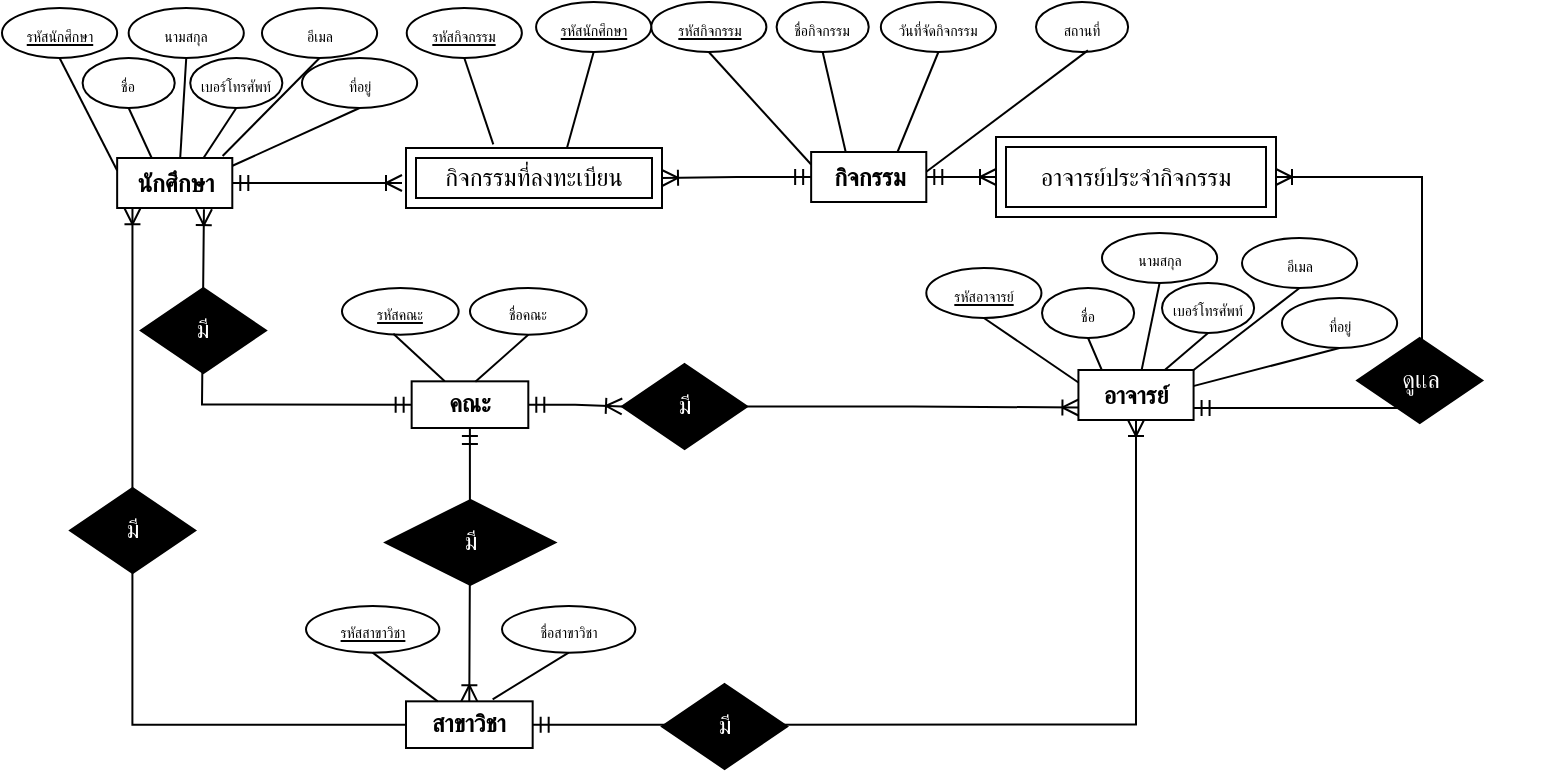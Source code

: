 <mxfile version="24.3.1" type="github">
  <diagram name="Page-1" id="Z7z0Qt7tvom0Vc7sJGzn">
    <mxGraphModel dx="956" dy="547" grid="1" gridSize="10" guides="1" tooltips="1" connect="1" arrows="1" fold="1" page="1" pageScale="1" pageWidth="850" pageHeight="1100" math="0" shadow="0">
      <root>
        <mxCell id="0" />
        <mxCell id="1" parent="0" />
        <mxCell id="U7k5jg-HHK9Sq3g-oKlF-40" value="" style="group" vertex="1" connectable="0" parent="1">
          <mxGeometry x="240" y="420" width="122.32" height="70" as="geometry" />
        </mxCell>
        <mxCell id="U7k5jg-HHK9Sq3g-oKlF-1" value="&lt;b&gt;คณะ&lt;/b&gt;" style="whiteSpace=wrap;html=1;align=center;" vertex="1" parent="U7k5jg-HHK9Sq3g-oKlF-40">
          <mxGeometry x="34.824" y="46.667" width="58.331" height="23.333" as="geometry" />
        </mxCell>
        <mxCell id="U7k5jg-HHK9Sq3g-oKlF-2" value="&lt;font style=&quot;font-size: 7px;&quot;&gt;รหัสคณะ&lt;/font&gt;" style="ellipse;whiteSpace=wrap;html=1;align=center;fontStyle=4;" vertex="1" parent="U7k5jg-HHK9Sq3g-oKlF-40">
          <mxGeometry width="58.331" height="23.333" as="geometry" />
        </mxCell>
        <mxCell id="U7k5jg-HHK9Sq3g-oKlF-3" value="&lt;font style=&quot;font-size: 7px;&quot;&gt;ชื่อคณะ&lt;/font&gt;" style="ellipse;whiteSpace=wrap;html=1;align=center;" vertex="1" parent="U7k5jg-HHK9Sq3g-oKlF-40">
          <mxGeometry x="63.989" width="58.331" height="23.333" as="geometry" />
        </mxCell>
        <mxCell id="U7k5jg-HHK9Sq3g-oKlF-4" style="rounded=0;orthogonalLoop=1;jettySize=auto;html=1;entryX=0.543;entryY=0.982;entryDx=0;entryDy=0;entryPerimeter=0;endArrow=none;endFill=0;" edge="1" parent="U7k5jg-HHK9Sq3g-oKlF-40" source="U7k5jg-HHK9Sq3g-oKlF-1">
          <mxGeometry relative="1" as="geometry">
            <mxPoint x="25.666" y="22.913" as="targetPoint" />
          </mxGeometry>
        </mxCell>
        <mxCell id="U7k5jg-HHK9Sq3g-oKlF-5" style="rounded=0;orthogonalLoop=1;jettySize=auto;html=1;entryX=0.543;entryY=0.982;entryDx=0;entryDy=0;entryPerimeter=0;endArrow=none;endFill=0;exitX=0.546;exitY=0.011;exitDx=0;exitDy=0;exitPerimeter=0;" edge="1" parent="U7k5jg-HHK9Sq3g-oKlF-40" source="U7k5jg-HHK9Sq3g-oKlF-1">
          <mxGeometry relative="1" as="geometry">
            <mxPoint x="118.82" y="47.25" as="sourcePoint" />
            <mxPoint x="93.155" y="23.333" as="targetPoint" />
          </mxGeometry>
        </mxCell>
        <mxCell id="U7k5jg-HHK9Sq3g-oKlF-41" value="" style="group" vertex="1" connectable="0" parent="1">
          <mxGeometry x="222" y="579" width="150" height="70" as="geometry" />
        </mxCell>
        <mxCell id="U7k5jg-HHK9Sq3g-oKlF-6" value="&lt;b&gt;สาขาวิชา&lt;/b&gt;" style="whiteSpace=wrap;html=1;align=center;" vertex="1" parent="U7k5jg-HHK9Sq3g-oKlF-41">
          <mxGeometry x="50" y="47.667" width="63.333" height="23.333" as="geometry" />
        </mxCell>
        <mxCell id="U7k5jg-HHK9Sq3g-oKlF-7" value="&lt;font style=&quot;font-size: 7px;&quot;&gt;รหัสสาขาวิชา&lt;/font&gt;" style="ellipse;whiteSpace=wrap;html=1;align=center;fontStyle=4;" vertex="1" parent="U7k5jg-HHK9Sq3g-oKlF-41">
          <mxGeometry width="66.667" height="23.333" as="geometry" />
        </mxCell>
        <mxCell id="U7k5jg-HHK9Sq3g-oKlF-8" value="&lt;font style=&quot;font-size: 7px;&quot;&gt;ชื่อสาขาวิชา&lt;/font&gt;" style="ellipse;whiteSpace=wrap;html=1;align=center;" vertex="1" parent="U7k5jg-HHK9Sq3g-oKlF-41">
          <mxGeometry x="98.003" width="66.667" height="23.333" as="geometry" />
        </mxCell>
        <mxCell id="U7k5jg-HHK9Sq3g-oKlF-9" style="rounded=0;orthogonalLoop=1;jettySize=auto;html=1;entryX=0.5;entryY=1;entryDx=0;entryDy=0;endArrow=none;endFill=0;exitX=0.25;exitY=0;exitDx=0;exitDy=0;" edge="1" parent="U7k5jg-HHK9Sq3g-oKlF-41" source="U7k5jg-HHK9Sq3g-oKlF-6" target="U7k5jg-HHK9Sq3g-oKlF-7">
          <mxGeometry relative="1" as="geometry">
            <mxPoint x="64.667" y="53.083" as="sourcePoint" />
            <mxPoint x="35.333" y="29.167" as="targetPoint" />
          </mxGeometry>
        </mxCell>
        <mxCell id="U7k5jg-HHK9Sq3g-oKlF-10" style="rounded=0;orthogonalLoop=1;jettySize=auto;html=1;entryX=0.5;entryY=1;entryDx=0;entryDy=0;endArrow=none;endFill=0;" edge="1" parent="U7k5jg-HHK9Sq3g-oKlF-41" target="U7k5jg-HHK9Sq3g-oKlF-8">
          <mxGeometry relative="1" as="geometry">
            <mxPoint x="93.333" y="46.667" as="sourcePoint" />
            <mxPoint x="116.667" y="29.167" as="targetPoint" />
          </mxGeometry>
        </mxCell>
        <mxCell id="U7k5jg-HHK9Sq3g-oKlF-44" value="" style="group" vertex="1" connectable="0" parent="1">
          <mxGeometry x="610" y="397.5" width="230.3" height="100" as="geometry" />
        </mxCell>
        <mxCell id="U7k5jg-HHK9Sq3g-oKlF-45" value="" style="group" vertex="1" connectable="0" parent="U7k5jg-HHK9Sq3g-oKlF-44">
          <mxGeometry width="230.3" height="100" as="geometry" />
        </mxCell>
        <mxCell id="U7k5jg-HHK9Sq3g-oKlF-46" value="&lt;font style=&quot;font-size: 7px;&quot;&gt;ที่อยู่&lt;/font&gt;" style="ellipse;whiteSpace=wrap;html=1;align=center;" vertex="1" parent="U7k5jg-HHK9Sq3g-oKlF-45">
          <mxGeometry x="99.995" y="27.5" width="57.575" height="25" as="geometry" />
        </mxCell>
        <mxCell id="U7k5jg-HHK9Sq3g-oKlF-47" value="&lt;font style=&quot;font-size: 7px;&quot;&gt;อีเมล&lt;/font&gt;" style="ellipse;whiteSpace=wrap;html=1;align=center;" vertex="1" parent="U7k5jg-HHK9Sq3g-oKlF-45">
          <mxGeometry x="80.005" y="-2.5" width="57.575" height="25" as="geometry" />
        </mxCell>
        <mxCell id="U7k5jg-HHK9Sq3g-oKlF-49" value="&lt;font style=&quot;font-size: 7px;&quot;&gt;เบอร์โทรศัพท์&lt;/font&gt;" style="ellipse;whiteSpace=wrap;html=1;align=center;" vertex="1" parent="U7k5jg-HHK9Sq3g-oKlF-45">
          <mxGeometry x="40" y="20" width="46.06" height="25" as="geometry" />
        </mxCell>
        <mxCell id="U7k5jg-HHK9Sq3g-oKlF-50" style="rounded=0;orthogonalLoop=1;jettySize=auto;html=1;exitX=0.547;exitY=0.023;exitDx=0;exitDy=0;entryX=0.5;entryY=1;entryDx=0;entryDy=0;endArrow=none;endFill=0;exitPerimeter=0;" edge="1" parent="U7k5jg-HHK9Sq3g-oKlF-45" source="U7k5jg-HHK9Sq3g-oKlF-54" target="U7k5jg-HHK9Sq3g-oKlF-58">
          <mxGeometry relative="1" as="geometry" />
        </mxCell>
        <mxCell id="U7k5jg-HHK9Sq3g-oKlF-51" style="rounded=0;orthogonalLoop=1;jettySize=auto;html=1;exitX=0.75;exitY=0;exitDx=0;exitDy=0;entryX=0.5;entryY=1;entryDx=0;entryDy=0;endArrow=none;endFill=0;" edge="1" parent="U7k5jg-HHK9Sq3g-oKlF-45" source="U7k5jg-HHK9Sq3g-oKlF-54" target="U7k5jg-HHK9Sq3g-oKlF-49">
          <mxGeometry relative="1" as="geometry" />
        </mxCell>
        <mxCell id="U7k5jg-HHK9Sq3g-oKlF-52" style="rounded=0;orthogonalLoop=1;jettySize=auto;html=1;exitX=1;exitY=0;exitDx=0;exitDy=0;entryX=0.5;entryY=1;entryDx=0;entryDy=0;endArrow=none;endFill=0;" edge="1" parent="U7k5jg-HHK9Sq3g-oKlF-45" source="U7k5jg-HHK9Sq3g-oKlF-54" target="U7k5jg-HHK9Sq3g-oKlF-47">
          <mxGeometry relative="1" as="geometry" />
        </mxCell>
        <mxCell id="U7k5jg-HHK9Sq3g-oKlF-53" style="rounded=0;orthogonalLoop=1;jettySize=auto;html=1;exitX=0.988;exitY=0.327;exitDx=0;exitDy=0;entryX=0.5;entryY=1;entryDx=0;entryDy=0;endArrow=none;endFill=0;exitPerimeter=0;" edge="1" parent="U7k5jg-HHK9Sq3g-oKlF-45" source="U7k5jg-HHK9Sq3g-oKlF-54" target="U7k5jg-HHK9Sq3g-oKlF-46">
          <mxGeometry relative="1" as="geometry">
            <mxPoint x="141.513" y="62.5" as="targetPoint" />
          </mxGeometry>
        </mxCell>
        <mxCell id="U7k5jg-HHK9Sq3g-oKlF-56" style="rounded=0;orthogonalLoop=1;jettySize=auto;html=1;entryX=0.5;entryY=1;entryDx=0;entryDy=0;endArrow=none;endFill=0;" edge="1" parent="U7k5jg-HHK9Sq3g-oKlF-45" source="U7k5jg-HHK9Sq3g-oKlF-54" target="U7k5jg-HHK9Sq3g-oKlF-57">
          <mxGeometry relative="1" as="geometry">
            <mxPoint x="34.999" y="75" as="sourcePoint" />
            <mxPoint x="55.15" y="50" as="targetPoint" />
            <Array as="points">
              <mxPoint x="14.848" y="75" />
            </Array>
          </mxGeometry>
        </mxCell>
        <mxCell id="U7k5jg-HHK9Sq3g-oKlF-57" value="&lt;font style=&quot;font-size: 7px;&quot;&gt;ชื่อ&lt;/font&gt;" style="ellipse;whiteSpace=wrap;html=1;align=center;" vertex="1" parent="U7k5jg-HHK9Sq3g-oKlF-45">
          <mxGeometry x="-19.997" y="22.5" width="46.06" height="25" as="geometry" />
        </mxCell>
        <mxCell id="U7k5jg-HHK9Sq3g-oKlF-58" value="&lt;font style=&quot;font-size: 7px;&quot;&gt;นามสกุล&lt;/font&gt;" style="ellipse;whiteSpace=wrap;html=1;align=center;" vertex="1" parent="U7k5jg-HHK9Sq3g-oKlF-45">
          <mxGeometry x="10.003" y="-5" width="57.575" height="25" as="geometry" />
        </mxCell>
        <mxCell id="U7k5jg-HHK9Sq3g-oKlF-54" value="&lt;b&gt;อาจารย์&lt;/b&gt;" style="whiteSpace=wrap;html=1;align=center;" vertex="1" parent="U7k5jg-HHK9Sq3g-oKlF-45">
          <mxGeometry x="-1.785" y="63.5" width="57.575" height="25" as="geometry" />
        </mxCell>
        <mxCell id="U7k5jg-HHK9Sq3g-oKlF-120" value="&lt;font color=&quot;#ffffff&quot;&gt;ดูแล&lt;/font&gt;" style="shape=rhombus;perimeter=rhombusPerimeter;whiteSpace=wrap;html=1;align=center;strokeColor=#000000;fillColor=#000000;" vertex="1" parent="U7k5jg-HHK9Sq3g-oKlF-45">
          <mxGeometry x="137.58" y="47.5" width="62.58" height="42.5" as="geometry" />
        </mxCell>
        <mxCell id="U7k5jg-HHK9Sq3g-oKlF-34" value="&lt;font style=&quot;font-size: 7px;&quot;&gt;ที่อยู่&lt;/font&gt;" style="ellipse;whiteSpace=wrap;html=1;align=center;" vertex="1" parent="1">
          <mxGeometry x="220.005" y="305" width="57.575" height="25" as="geometry" />
        </mxCell>
        <mxCell id="U7k5jg-HHK9Sq3g-oKlF-33" value="&lt;font style=&quot;font-size: 7px;&quot;&gt;อีเมล&lt;/font&gt;" style="ellipse;whiteSpace=wrap;html=1;align=center;" vertex="1" parent="1">
          <mxGeometry x="199.995" y="280" width="57.575" height="25" as="geometry" />
        </mxCell>
        <mxCell id="U7k5jg-HHK9Sq3g-oKlF-27" value="&lt;font style=&quot;font-size: 7px;&quot;&gt;รหัสนักศึกษา&lt;/font&gt;" style="ellipse;whiteSpace=wrap;html=1;align=center;fontStyle=4;" vertex="1" parent="1">
          <mxGeometry x="70" y="280" width="57.575" height="25" as="geometry" />
        </mxCell>
        <mxCell id="U7k5jg-HHK9Sq3g-oKlF-32" value="&lt;font style=&quot;font-size: 7px;&quot;&gt;เบอร์โทรศัพท์&lt;/font&gt;" style="ellipse;whiteSpace=wrap;html=1;align=center;" vertex="1" parent="1">
          <mxGeometry x="164.12" y="305" width="46.06" height="25" as="geometry" />
        </mxCell>
        <mxCell id="U7k5jg-HHK9Sq3g-oKlF-35" style="rounded=0;orthogonalLoop=1;jettySize=auto;html=1;exitX=0.547;exitY=0.023;exitDx=0;exitDy=0;entryX=0.5;entryY=1;entryDx=0;entryDy=0;endArrow=none;endFill=0;exitPerimeter=0;" edge="1" parent="1" source="U7k5jg-HHK9Sq3g-oKlF-11" target="U7k5jg-HHK9Sq3g-oKlF-31">
          <mxGeometry relative="1" as="geometry" />
        </mxCell>
        <mxCell id="U7k5jg-HHK9Sq3g-oKlF-36" style="rounded=0;orthogonalLoop=1;jettySize=auto;html=1;exitX=0.75;exitY=0;exitDx=0;exitDy=0;entryX=0.5;entryY=1;entryDx=0;entryDy=0;endArrow=none;endFill=0;" edge="1" parent="1" source="U7k5jg-HHK9Sq3g-oKlF-11" target="U7k5jg-HHK9Sq3g-oKlF-32">
          <mxGeometry relative="1" as="geometry" />
        </mxCell>
        <mxCell id="U7k5jg-HHK9Sq3g-oKlF-37" style="rounded=0;orthogonalLoop=1;jettySize=auto;html=1;exitX=0.916;exitY=-0.04;exitDx=0;exitDy=0;entryX=0.5;entryY=1;entryDx=0;entryDy=0;endArrow=none;endFill=0;exitPerimeter=0;" edge="1" parent="1" source="U7k5jg-HHK9Sq3g-oKlF-11" target="U7k5jg-HHK9Sq3g-oKlF-33">
          <mxGeometry relative="1" as="geometry" />
        </mxCell>
        <mxCell id="U7k5jg-HHK9Sq3g-oKlF-38" style="rounded=0;orthogonalLoop=1;jettySize=auto;html=1;exitX=0.997;exitY=0.16;exitDx=0;exitDy=0;entryX=0.5;entryY=1;entryDx=0;entryDy=0;endArrow=none;endFill=0;exitPerimeter=0;" edge="1" parent="1" source="U7k5jg-HHK9Sq3g-oKlF-11" target="U7k5jg-HHK9Sq3g-oKlF-34">
          <mxGeometry relative="1" as="geometry">
            <mxPoint x="271.513" y="342.5" as="targetPoint" />
          </mxGeometry>
        </mxCell>
        <mxCell id="U7k5jg-HHK9Sq3g-oKlF-101" style="edgeStyle=orthogonalEdgeStyle;rounded=0;orthogonalLoop=1;jettySize=auto;html=1;startArrow=ERmandOne;startFill=0;endArrow=ERoneToMany;endFill=0;" edge="1" parent="1" source="U7k5jg-HHK9Sq3g-oKlF-11">
          <mxGeometry relative="1" as="geometry">
            <mxPoint x="270" y="367.5" as="targetPoint" />
          </mxGeometry>
        </mxCell>
        <mxCell id="U7k5jg-HHK9Sq3g-oKlF-11" value="&lt;b&gt;นักศึกษา&lt;/b&gt;" style="whiteSpace=wrap;html=1;align=center;" vertex="1" parent="1">
          <mxGeometry x="127.575" y="355" width="57.575" height="25" as="geometry" />
        </mxCell>
        <mxCell id="U7k5jg-HHK9Sq3g-oKlF-25" style="rounded=0;orthogonalLoop=1;jettySize=auto;html=1;entryX=0.5;entryY=1;entryDx=0;entryDy=0;endArrow=none;endFill=0;exitX=0;exitY=0.25;exitDx=0;exitDy=0;" edge="1" parent="1" source="U7k5jg-HHK9Sq3g-oKlF-11" target="U7k5jg-HHK9Sq3g-oKlF-27">
          <mxGeometry relative="1" as="geometry">
            <mxPoint x="144.272" y="355" as="sourcePoint" />
            <mxPoint x="116.06" y="330" as="targetPoint" />
          </mxGeometry>
        </mxCell>
        <mxCell id="U7k5jg-HHK9Sq3g-oKlF-26" style="rounded=0;orthogonalLoop=1;jettySize=auto;html=1;entryX=0.5;entryY=1;entryDx=0;entryDy=0;endArrow=none;endFill=0;" edge="1" parent="1" source="U7k5jg-HHK9Sq3g-oKlF-11" target="U7k5jg-HHK9Sq3g-oKlF-30">
          <mxGeometry relative="1" as="geometry">
            <mxPoint x="164.999" y="355" as="sourcePoint" />
            <mxPoint x="185.15" y="330" as="targetPoint" />
            <Array as="points">
              <mxPoint x="144.848" y="355" />
            </Array>
          </mxGeometry>
        </mxCell>
        <mxCell id="U7k5jg-HHK9Sq3g-oKlF-30" value="&lt;font style=&quot;font-size: 7px;&quot;&gt;ชื่อ&lt;/font&gt;" style="ellipse;whiteSpace=wrap;html=1;align=center;" vertex="1" parent="1">
          <mxGeometry x="110.303" y="305" width="46.06" height="25" as="geometry" />
        </mxCell>
        <mxCell id="U7k5jg-HHK9Sq3g-oKlF-31" value="&lt;font style=&quot;font-size: 7px;&quot;&gt;นามสกุล&lt;/font&gt;" style="ellipse;whiteSpace=wrap;html=1;align=center;" vertex="1" parent="1">
          <mxGeometry x="133.333" y="280" width="57.575" height="25" as="geometry" />
        </mxCell>
        <mxCell id="U7k5jg-HHK9Sq3g-oKlF-90" style="edgeStyle=orthogonalEdgeStyle;rounded=0;orthogonalLoop=1;jettySize=auto;html=1;endArrow=ERoneToMany;endFill=0;startArrow=ERmandOne;startFill=0;" edge="1" parent="1" source="U7k5jg-HHK9Sq3g-oKlF-1" target="U7k5jg-HHK9Sq3g-oKlF-6">
          <mxGeometry relative="1" as="geometry" />
        </mxCell>
        <mxCell id="U7k5jg-HHK9Sq3g-oKlF-91" value="&lt;font color=&quot;#ffffff&quot;&gt;มี&lt;/font&gt;" style="shape=rhombus;perimeter=rhombusPerimeter;whiteSpace=wrap;html=1;align=center;fillColor=#000000;" vertex="1" parent="1">
          <mxGeometry x="261.66" y="526" width="85" height="42.5" as="geometry" />
        </mxCell>
        <mxCell id="U7k5jg-HHK9Sq3g-oKlF-85" style="edgeStyle=orthogonalEdgeStyle;rounded=0;orthogonalLoop=1;jettySize=auto;html=1;entryX=0;entryY=0.5;entryDx=0;entryDy=0;endArrow=ERmandOne;endFill=0;startArrow=ERoneToMany;startFill=0;exitX=0.58;exitY=1.023;exitDx=0;exitDy=0;exitPerimeter=0;" edge="1" parent="1" target="U7k5jg-HHK9Sq3g-oKlF-1">
          <mxGeometry relative="1" as="geometry">
            <mxPoint x="170.969" y="380.575" as="sourcePoint" />
            <mxPoint x="284.822" y="478.53" as="targetPoint" />
            <Array as="points">
              <mxPoint x="170" y="381" />
              <mxPoint x="170" y="478" />
            </Array>
          </mxGeometry>
        </mxCell>
        <mxCell id="U7k5jg-HHK9Sq3g-oKlF-86" value="&lt;font color=&quot;#ffffff&quot;&gt;มี&lt;/font&gt;" style="shape=rhombus;perimeter=rhombusPerimeter;whiteSpace=wrap;html=1;align=center;strokeColor=#000000;fillColor=#000000;" vertex="1" parent="1">
          <mxGeometry x="139.42" y="420" width="62.58" height="42.5" as="geometry" />
        </mxCell>
        <mxCell id="U7k5jg-HHK9Sq3g-oKlF-92" style="edgeStyle=orthogonalEdgeStyle;rounded=0;orthogonalLoop=1;jettySize=auto;html=1;entryX=0.133;entryY=1.004;entryDx=0;entryDy=0;entryPerimeter=0;endArrow=ERoneToMany;endFill=0;" edge="1" parent="1" source="U7k5jg-HHK9Sq3g-oKlF-6" target="U7k5jg-HHK9Sq3g-oKlF-11">
          <mxGeometry relative="1" as="geometry" />
        </mxCell>
        <mxCell id="U7k5jg-HHK9Sq3g-oKlF-93" value="&lt;font color=&quot;#ffffff&quot;&gt;มี&lt;/font&gt;" style="shape=rhombus;perimeter=rhombusPerimeter;whiteSpace=wrap;html=1;align=center;strokeColor=#000000;fillColor=#000000;" vertex="1" parent="1">
          <mxGeometry x="104.04" y="520" width="62.58" height="42.5" as="geometry" />
        </mxCell>
        <mxCell id="U7k5jg-HHK9Sq3g-oKlF-97" style="edgeStyle=orthogonalEdgeStyle;rounded=0;orthogonalLoop=1;jettySize=auto;html=1;exitX=1;exitY=0.5;exitDx=0;exitDy=0;entryX=0.5;entryY=1;entryDx=0;entryDy=0;endArrow=ERoneToMany;endFill=0;startArrow=ERmandOne;startFill=0;" edge="1" parent="1" source="U7k5jg-HHK9Sq3g-oKlF-6" target="U7k5jg-HHK9Sq3g-oKlF-54">
          <mxGeometry relative="1" as="geometry" />
        </mxCell>
        <mxCell id="U7k5jg-HHK9Sq3g-oKlF-96" value="&lt;font color=&quot;#ffffff&quot;&gt;มี&lt;/font&gt;" style="shape=rhombus;perimeter=rhombusPerimeter;whiteSpace=wrap;html=1;align=center;strokeColor=#000000;fillColor=#000000;" vertex="1" parent="1">
          <mxGeometry x="400" y="618" width="62.58" height="42.5" as="geometry" />
        </mxCell>
        <mxCell id="U7k5jg-HHK9Sq3g-oKlF-64" value="&lt;font style=&quot;font-size: 7px;&quot;&gt;รหัสกิจกรรม&lt;/font&gt;" style="ellipse;whiteSpace=wrap;html=1;align=center;fontStyle=4;" vertex="1" parent="1">
          <mxGeometry x="394.62" y="277" width="57.575" height="25" as="geometry" />
        </mxCell>
        <mxCell id="U7k5jg-HHK9Sq3g-oKlF-65" value="&lt;font style=&quot;font-size: 7px;&quot;&gt;สถานที่&lt;/font&gt;" style="ellipse;whiteSpace=wrap;html=1;align=center;" vertex="1" parent="1">
          <mxGeometry x="587" y="277" width="46.06" height="25" as="geometry" />
        </mxCell>
        <mxCell id="U7k5jg-HHK9Sq3g-oKlF-67" style="rounded=0;orthogonalLoop=1;jettySize=auto;html=1;exitX=0.75;exitY=0;exitDx=0;exitDy=0;entryX=0.564;entryY=0.968;entryDx=0;entryDy=0;endArrow=none;endFill=0;entryPerimeter=0;" edge="1" parent="1" target="U7k5jg-HHK9Sq3g-oKlF-65">
          <mxGeometry relative="1" as="geometry">
            <mxPoint x="531.996" y="362" as="sourcePoint" />
            <mxPoint x="548.39" y="337" as="targetPoint" />
          </mxGeometry>
        </mxCell>
        <mxCell id="U7k5jg-HHK9Sq3g-oKlF-74" value="&lt;font style=&quot;font-size: 7px;&quot;&gt;วันที่จัดกิจกรรม&lt;/font&gt;" style="ellipse;whiteSpace=wrap;html=1;align=center;" vertex="1" parent="1">
          <mxGeometry x="509.423" y="277" width="57.575" height="25" as="geometry" />
        </mxCell>
        <mxCell id="U7k5jg-HHK9Sq3g-oKlF-73" value="&lt;font style=&quot;font-size: 7px;&quot;&gt;ชื่อกิจกรรม&lt;/font&gt;" style="ellipse;whiteSpace=wrap;html=1;align=center;" vertex="1" parent="1">
          <mxGeometry x="457.303" y="277" width="46.06" height="25" as="geometry" />
        </mxCell>
        <mxCell id="U7k5jg-HHK9Sq3g-oKlF-66" style="rounded=0;orthogonalLoop=1;jettySize=auto;html=1;exitX=0.75;exitY=0;exitDx=0;exitDy=0;entryX=0.5;entryY=1;entryDx=0;entryDy=0;endArrow=none;endFill=0;" edge="1" parent="1" source="U7k5jg-HHK9Sq3g-oKlF-70" target="U7k5jg-HHK9Sq3g-oKlF-74">
          <mxGeometry relative="1" as="geometry" />
        </mxCell>
        <mxCell id="U7k5jg-HHK9Sq3g-oKlF-107" style="edgeStyle=orthogonalEdgeStyle;rounded=0;orthogonalLoop=1;jettySize=auto;html=1;entryX=1;entryY=0.5;entryDx=0;entryDy=0;endArrow=ERoneToMany;endFill=0;startArrow=ERmandOne;startFill=0;" edge="1" parent="1" source="U7k5jg-HHK9Sq3g-oKlF-70" target="U7k5jg-HHK9Sq3g-oKlF-106">
          <mxGeometry relative="1" as="geometry" />
        </mxCell>
        <mxCell id="U7k5jg-HHK9Sq3g-oKlF-111" style="edgeStyle=orthogonalEdgeStyle;rounded=0;orthogonalLoop=1;jettySize=auto;html=1;startArrow=ERmandOne;startFill=0;endArrow=ERoneToMany;endFill=0;" edge="1" parent="1" source="U7k5jg-HHK9Sq3g-oKlF-70" target="U7k5jg-HHK9Sq3g-oKlF-110">
          <mxGeometry relative="1" as="geometry" />
        </mxCell>
        <mxCell id="U7k5jg-HHK9Sq3g-oKlF-70" value="&lt;b&gt;กิจกรรม&lt;/b&gt;" style="whiteSpace=wrap;html=1;align=center;" vertex="1" parent="1">
          <mxGeometry x="474.575" y="352" width="57.575" height="25" as="geometry" />
        </mxCell>
        <mxCell id="U7k5jg-HHK9Sq3g-oKlF-71" style="rounded=0;orthogonalLoop=1;jettySize=auto;html=1;entryX=0.5;entryY=1;entryDx=0;entryDy=0;endArrow=none;endFill=0;exitX=0;exitY=0.25;exitDx=0;exitDy=0;" edge="1" parent="1" source="U7k5jg-HHK9Sq3g-oKlF-70" target="U7k5jg-HHK9Sq3g-oKlF-64">
          <mxGeometry relative="1" as="geometry">
            <mxPoint x="491.272" y="352" as="sourcePoint" />
            <mxPoint x="463.06" y="327" as="targetPoint" />
          </mxGeometry>
        </mxCell>
        <mxCell id="U7k5jg-HHK9Sq3g-oKlF-72" style="rounded=0;orthogonalLoop=1;jettySize=auto;html=1;entryX=0.5;entryY=1;entryDx=0;entryDy=0;endArrow=none;endFill=0;" edge="1" parent="1" source="U7k5jg-HHK9Sq3g-oKlF-70" target="U7k5jg-HHK9Sq3g-oKlF-73">
          <mxGeometry relative="1" as="geometry">
            <mxPoint x="511.999" y="352" as="sourcePoint" />
            <mxPoint x="532.15" y="327" as="targetPoint" />
            <Array as="points">
              <mxPoint x="491.848" y="352" />
            </Array>
          </mxGeometry>
        </mxCell>
        <mxCell id="U7k5jg-HHK9Sq3g-oKlF-102" value="&lt;font style=&quot;font-size: 7px;&quot;&gt;รหัสนักศึกษา&lt;/font&gt;" style="ellipse;whiteSpace=wrap;html=1;align=center;fontStyle=4;" vertex="1" parent="1">
          <mxGeometry x="337.04" y="277" width="57.575" height="25" as="geometry" />
        </mxCell>
        <mxCell id="U7k5jg-HHK9Sq3g-oKlF-103" style="rounded=0;orthogonalLoop=1;jettySize=auto;html=1;entryX=0.5;entryY=1;entryDx=0;entryDy=0;endArrow=none;endFill=0;exitX=0.625;exitY=0.06;exitDx=0;exitDy=0;exitPerimeter=0;" edge="1" parent="1" target="U7k5jg-HHK9Sq3g-oKlF-102" source="U7k5jg-HHK9Sq3g-oKlF-106">
          <mxGeometry relative="1" as="geometry">
            <mxPoint x="335.58" y="355" as="sourcePoint" />
            <mxPoint x="323.64" y="324" as="targetPoint" />
          </mxGeometry>
        </mxCell>
        <mxCell id="U7k5jg-HHK9Sq3g-oKlF-104" value="&lt;font style=&quot;font-size: 7px;&quot;&gt;รหัสกิจกรรม&lt;/font&gt;" style="ellipse;whiteSpace=wrap;html=1;align=center;fontStyle=4;" vertex="1" parent="1">
          <mxGeometry x="272.37" y="280" width="57.575" height="25" as="geometry" />
        </mxCell>
        <mxCell id="U7k5jg-HHK9Sq3g-oKlF-105" style="rounded=0;orthogonalLoop=1;jettySize=auto;html=1;entryX=0.5;entryY=1;entryDx=0;entryDy=0;endArrow=none;endFill=0;exitX=0.341;exitY=-0.06;exitDx=0;exitDy=0;exitPerimeter=0;" edge="1" parent="1" target="U7k5jg-HHK9Sq3g-oKlF-104" source="U7k5jg-HHK9Sq3g-oKlF-106">
          <mxGeometry relative="1" as="geometry">
            <mxPoint x="315.237" y="354.6" as="sourcePoint" />
            <mxPoint x="329.06" y="327" as="targetPoint" />
          </mxGeometry>
        </mxCell>
        <mxCell id="U7k5jg-HHK9Sq3g-oKlF-106" value="กิจกรรมที่ลงทะเบียน" style="shape=ext;margin=3;double=1;whiteSpace=wrap;html=1;align=center;" vertex="1" parent="1">
          <mxGeometry x="272" y="350" width="128" height="30" as="geometry" />
        </mxCell>
        <mxCell id="U7k5jg-HHK9Sq3g-oKlF-110" value="อาจารย์ประจำกิจกรรม" style="shape=ext;margin=3;double=1;whiteSpace=wrap;html=1;align=center;" vertex="1" parent="1">
          <mxGeometry x="567" y="344.5" width="140" height="40" as="geometry" />
        </mxCell>
        <mxCell id="U7k5jg-HHK9Sq3g-oKlF-112" value="" style="edgeStyle=orthogonalEdgeStyle;rounded=0;orthogonalLoop=1;jettySize=auto;html=1;endArrow=ERoneToMany;endFill=0;startArrow=ERmandOne;startFill=0;entryX=0;entryY=0.5;entryDx=0;entryDy=0;" edge="1" parent="1" source="U7k5jg-HHK9Sq3g-oKlF-1" target="U7k5jg-HHK9Sq3g-oKlF-95">
          <mxGeometry relative="1" as="geometry">
            <mxPoint x="585" y="485" as="targetPoint" />
            <mxPoint x="333" y="478" as="sourcePoint" />
            <Array as="points" />
          </mxGeometry>
        </mxCell>
        <mxCell id="U7k5jg-HHK9Sq3g-oKlF-119" style="edgeStyle=orthogonalEdgeStyle;rounded=0;orthogonalLoop=1;jettySize=auto;html=1;entryX=0;entryY=0.75;entryDx=0;entryDy=0;endArrow=ERoneToMany;endFill=0;" edge="1" parent="1" source="U7k5jg-HHK9Sq3g-oKlF-95" target="U7k5jg-HHK9Sq3g-oKlF-54">
          <mxGeometry relative="1" as="geometry" />
        </mxCell>
        <mxCell id="U7k5jg-HHK9Sq3g-oKlF-95" value="&lt;font color=&quot;#ffffff&quot;&gt;มี&lt;/font&gt;" style="shape=rhombus;perimeter=rhombusPerimeter;whiteSpace=wrap;html=1;align=center;strokeColor=#000000;fillColor=#000000;" vertex="1" parent="1">
          <mxGeometry x="380" y="458" width="62.58" height="42.5" as="geometry" />
        </mxCell>
        <mxCell id="U7k5jg-HHK9Sq3g-oKlF-48" value="&lt;font style=&quot;font-size: 7px;&quot;&gt;รหัสอาจารย์&lt;/font&gt;" style="ellipse;whiteSpace=wrap;html=1;align=center;fontStyle=4;" vertex="1" parent="1">
          <mxGeometry x="532.15" y="410" width="57.575" height="25" as="geometry" />
        </mxCell>
        <mxCell id="U7k5jg-HHK9Sq3g-oKlF-55" style="rounded=0;orthogonalLoop=1;jettySize=auto;html=1;entryX=0.5;entryY=1;entryDx=0;entryDy=0;endArrow=none;endFill=0;exitX=0;exitY=0.25;exitDx=0;exitDy=0;" edge="1" parent="1" source="U7k5jg-HHK9Sq3g-oKlF-54" target="U7k5jg-HHK9Sq3g-oKlF-48">
          <mxGeometry relative="1" as="geometry">
            <mxPoint x="601.272" y="472.5" as="sourcePoint" />
            <mxPoint x="573.06" y="447.5" as="targetPoint" />
          </mxGeometry>
        </mxCell>
        <mxCell id="U7k5jg-HHK9Sq3g-oKlF-113" style="edgeStyle=orthogonalEdgeStyle;rounded=0;orthogonalLoop=1;jettySize=auto;html=1;entryX=1;entryY=0.5;entryDx=0;entryDy=0;endArrow=ERoneToMany;endFill=0;startArrow=ERmandOne;startFill=0;" edge="1" parent="1" source="U7k5jg-HHK9Sq3g-oKlF-54" target="U7k5jg-HHK9Sq3g-oKlF-110">
          <mxGeometry relative="1" as="geometry">
            <Array as="points">
              <mxPoint x="780" y="480" />
              <mxPoint x="780" y="364" />
            </Array>
          </mxGeometry>
        </mxCell>
      </root>
    </mxGraphModel>
  </diagram>
</mxfile>
